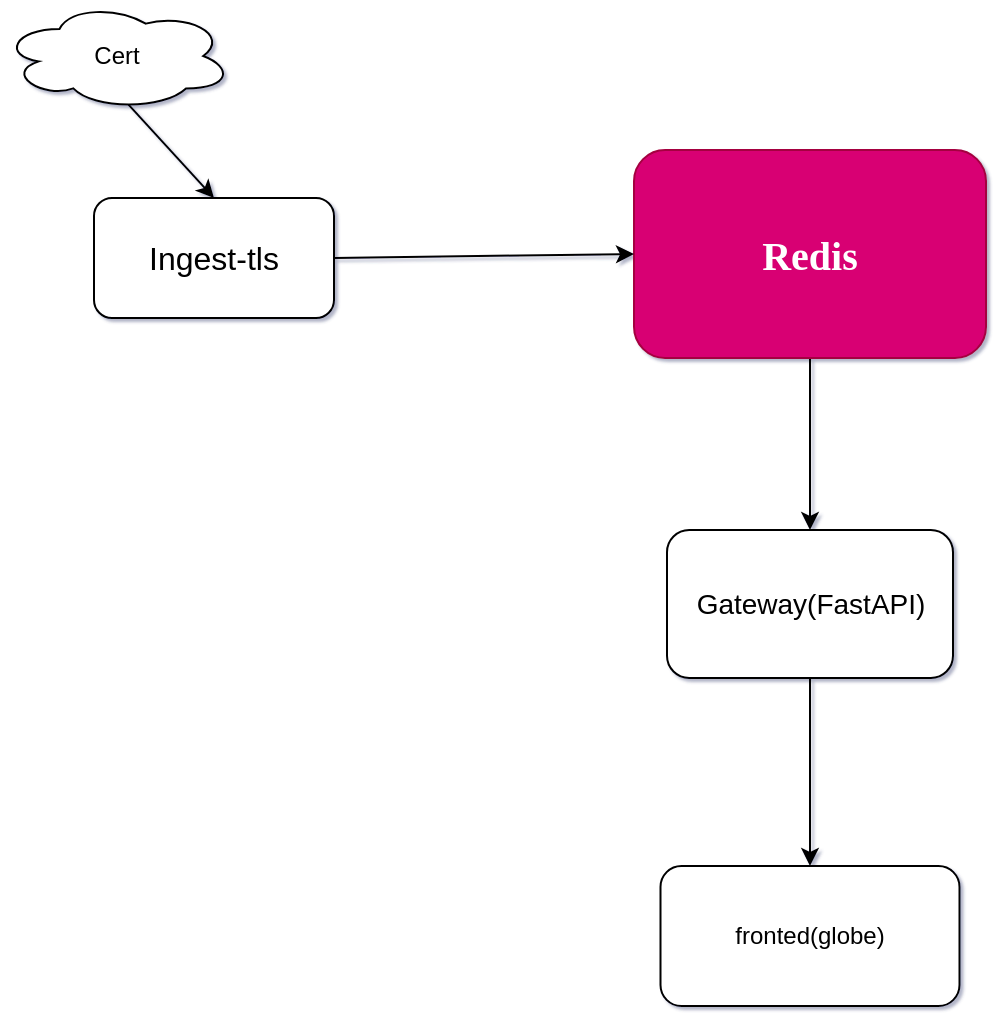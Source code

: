 <mxfile>
    <diagram id="YptWDFpvo1ZgKw-RAxXK" name="Page-1">
        <mxGraphModel dx="1208" dy="963" grid="0" gridSize="10" guides="1" tooltips="1" connect="1" arrows="1" fold="1" page="0" pageScale="1" pageWidth="850" pageHeight="1100" background="none" math="0" shadow="1">
            <root>
                <mxCell id="0"/>
                <mxCell id="1" parent="0"/>
                <mxCell id="2" value="fronted(globe)" style="rounded=1;whiteSpace=wrap;html=1;" parent="1" vertex="1">
                    <mxGeometry x="145.25" y="374" width="149.5" height="70" as="geometry"/>
                </mxCell>
                <mxCell id="13" style="edgeStyle=none;html=1;exitX=0.55;exitY=0.95;exitDx=0;exitDy=0;exitPerimeter=0;entryX=0.5;entryY=0;entryDx=0;entryDy=0;" edge="1" parent="1" source="6" target="9">
                    <mxGeometry relative="1" as="geometry"/>
                </mxCell>
                <mxCell id="6" value="Cert" style="ellipse;shape=cloud;whiteSpace=wrap;html=1;" parent="1" vertex="1">
                    <mxGeometry x="-184" y="-58" width="115" height="54" as="geometry"/>
                </mxCell>
                <mxCell id="14" style="edgeStyle=none;html=1;entryX=0.5;entryY=0;entryDx=0;entryDy=0;" edge="1" parent="1" source="7" target="10">
                    <mxGeometry relative="1" as="geometry"/>
                </mxCell>
                <mxCell id="7" value="Redis" style="rounded=1;whiteSpace=wrap;html=1;fillColor=light-dark(#D80073,#CC0066);fontColor=#ffffff;strokeColor=#A50040;fontStyle=1;fontSize=20;fontFamily=Comic Sans MS;" parent="1" vertex="1">
                    <mxGeometry x="132" y="16" width="176" height="104" as="geometry"/>
                </mxCell>
                <mxCell id="12" style="edgeStyle=none;html=1;exitX=1;exitY=0.5;exitDx=0;exitDy=0;entryX=0;entryY=0.5;entryDx=0;entryDy=0;" edge="1" parent="1" source="9" target="7">
                    <mxGeometry relative="1" as="geometry"/>
                </mxCell>
                <mxCell id="9" value="Ingest-tls" style="rounded=1;whiteSpace=wrap;html=1;fontSize=16;" vertex="1" parent="1">
                    <mxGeometry x="-138" y="40" width="120" height="60" as="geometry"/>
                </mxCell>
                <mxCell id="15" style="edgeStyle=none;html=1;entryX=0.5;entryY=0;entryDx=0;entryDy=0;" edge="1" parent="1" source="10" target="2">
                    <mxGeometry relative="1" as="geometry"/>
                </mxCell>
                <mxCell id="10" value="Gateway(FastAPI)" style="rounded=1;whiteSpace=wrap;html=1;fontSize=14;" vertex="1" parent="1">
                    <mxGeometry x="148.5" y="206" width="143" height="74" as="geometry"/>
                </mxCell>
            </root>
        </mxGraphModel>
    </diagram>
</mxfile>